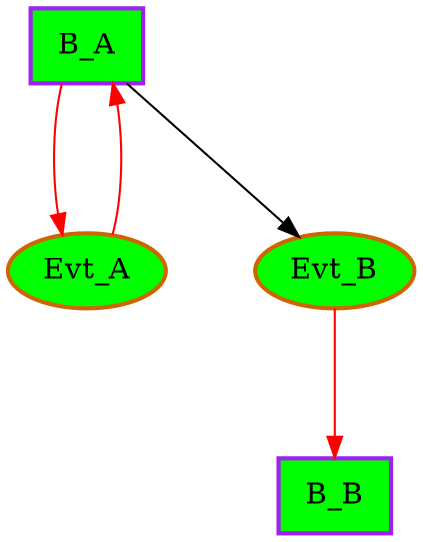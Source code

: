 digraph "pps-test2-1-download" {
graph [root="Demo",rankdir   = TB, nodesep           = 0.6, mindist     = 1.0, ranksep = 1.0, overlap = false]
node [style     = "filled", fillcolor = "white", color = "black"]
B_A[cpu="1", flags="0x00108107", type="block", tperiod="1000000000", pattern="A", patentry="false", patexit="true", beamproc="undefined", bpentry="false", bpexit="false", qlo="true", qhi="false", qil="false", shape     = "rectangle", fillcolor = "green", penwidth=2, color = "purple"];
Evt_A[cpu="1", flags="0x00002102", type="tmsg", toffs="0", pattern="A", patentry="true", patexit="false", beamproc="undefined", bpentry="false", bpexit="false", fid="1", gid="5", evtno="205", beamin="0", bpcstart="0", sid="2", bpid="8", reqnobeam="0", vacc="0", id="0x10050cd000200200", par="0x0000000000000123", tef="0", shape     = "oval", fillcolor = "green", penwidth=2, color = "darkorange3"];
B_B[cpu="1", flags="0x00108107", type="block", tperiod="1000000000", pattern="B", patentry="false", patexit="true", beamproc="undefined", bpentry="false", bpexit="false", qlo="true", qhi="false", qil="false", shape     = "rectangle", fillcolor = "green", penwidth=2, color = "purple"];
Evt_B[cpu="1", flags="0x00002102", type="tmsg", toffs="0", pattern="B", patentry="true", patexit="false", beamproc="undefined", bpentry="false", bpexit="false", fid="1", gid="5", evtno="205", beamin="0", bpcstart="0", sid="2", bpid="8", reqnobeam="0", vacc="0", id="0x10050cd000200200", par="0x0000000000000123", tef="0", shape     = "oval", fillcolor = "green", penwidth=2, color = "darkorange3"];
B_A->Evt_A [type="defdst", color = "red"];
Evt_A->B_A [type="defdst", color = "red"];
Evt_B->B_B [type="defdst", color = "red"];
B_A->Evt_B [type="altdst", color = "black"];
}
